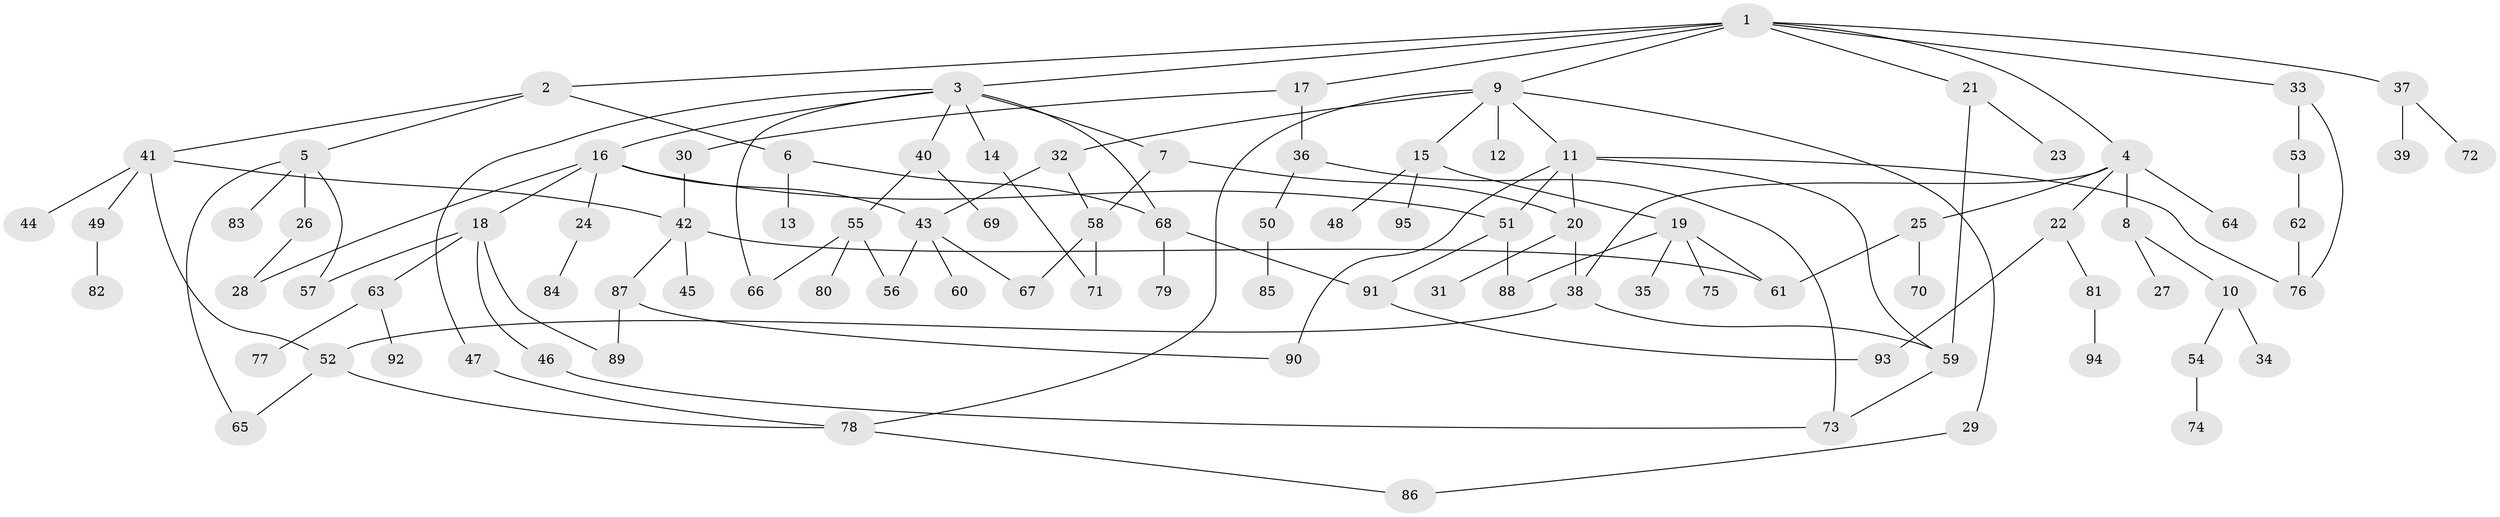 // Generated by graph-tools (version 1.1) at 2025/34/03/09/25 02:34:15]
// undirected, 95 vertices, 125 edges
graph export_dot {
graph [start="1"]
  node [color=gray90,style=filled];
  1;
  2;
  3;
  4;
  5;
  6;
  7;
  8;
  9;
  10;
  11;
  12;
  13;
  14;
  15;
  16;
  17;
  18;
  19;
  20;
  21;
  22;
  23;
  24;
  25;
  26;
  27;
  28;
  29;
  30;
  31;
  32;
  33;
  34;
  35;
  36;
  37;
  38;
  39;
  40;
  41;
  42;
  43;
  44;
  45;
  46;
  47;
  48;
  49;
  50;
  51;
  52;
  53;
  54;
  55;
  56;
  57;
  58;
  59;
  60;
  61;
  62;
  63;
  64;
  65;
  66;
  67;
  68;
  69;
  70;
  71;
  72;
  73;
  74;
  75;
  76;
  77;
  78;
  79;
  80;
  81;
  82;
  83;
  84;
  85;
  86;
  87;
  88;
  89;
  90;
  91;
  92;
  93;
  94;
  95;
  1 -- 2;
  1 -- 3;
  1 -- 4;
  1 -- 9;
  1 -- 17;
  1 -- 21;
  1 -- 33;
  1 -- 37;
  2 -- 5;
  2 -- 6;
  2 -- 41;
  3 -- 7;
  3 -- 14;
  3 -- 16;
  3 -- 40;
  3 -- 47;
  3 -- 68;
  3 -- 66;
  4 -- 8;
  4 -- 22;
  4 -- 25;
  4 -- 38;
  4 -- 64;
  5 -- 26;
  5 -- 83;
  5 -- 65;
  5 -- 57;
  6 -- 13;
  6 -- 68;
  7 -- 20;
  7 -- 58;
  8 -- 10;
  8 -- 27;
  9 -- 11;
  9 -- 12;
  9 -- 15;
  9 -- 29;
  9 -- 32;
  9 -- 78;
  10 -- 34;
  10 -- 54;
  11 -- 20;
  11 -- 51;
  11 -- 90;
  11 -- 76;
  11 -- 59;
  14 -- 71;
  15 -- 19;
  15 -- 48;
  15 -- 95;
  16 -- 18;
  16 -- 24;
  16 -- 43;
  16 -- 28;
  16 -- 51;
  17 -- 30;
  17 -- 36;
  18 -- 46;
  18 -- 57;
  18 -- 63;
  18 -- 89;
  19 -- 35;
  19 -- 75;
  19 -- 61;
  19 -- 88;
  20 -- 31;
  20 -- 38;
  21 -- 23;
  21 -- 59;
  22 -- 81;
  22 -- 93;
  24 -- 84;
  25 -- 70;
  25 -- 61;
  26 -- 28;
  29 -- 86;
  30 -- 42;
  32 -- 58;
  32 -- 43;
  33 -- 53;
  33 -- 76;
  36 -- 50;
  36 -- 73;
  37 -- 39;
  37 -- 72;
  38 -- 52;
  38 -- 59;
  40 -- 55;
  40 -- 69;
  41 -- 44;
  41 -- 49;
  41 -- 52;
  41 -- 42;
  42 -- 45;
  42 -- 61;
  42 -- 87;
  43 -- 56;
  43 -- 60;
  43 -- 67;
  46 -- 73;
  47 -- 78;
  49 -- 82;
  50 -- 85;
  51 -- 88;
  51 -- 91;
  52 -- 65;
  52 -- 78;
  53 -- 62;
  54 -- 74;
  55 -- 66;
  55 -- 80;
  55 -- 56;
  58 -- 67;
  58 -- 71;
  59 -- 73;
  62 -- 76;
  63 -- 77;
  63 -- 92;
  68 -- 79;
  68 -- 91;
  78 -- 86;
  81 -- 94;
  87 -- 89;
  87 -- 90;
  91 -- 93;
}
